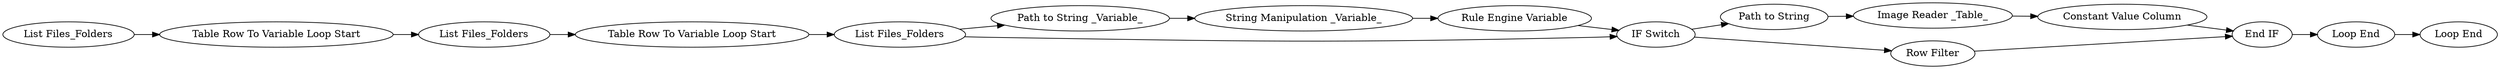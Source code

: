 digraph {
	26 [label="List Files_Folders"]
	27 [label="Table Row To Variable Loop Start"]
	28 [label="List Files_Folders"]
	29 [label="Table Row To Variable Loop Start"]
	30 [label="List Files_Folders"]
	38 [label="Loop End"]
	39 [label="Loop End"]
	40 [label="Image Reader _Table_"]
	41 [label="Path to String"]
	43 [label="Path to String _Variable_"]
	44 [label="String Manipulation _Variable_"]
	45 [label="Rule Engine Variable"]
	46 [label="IF Switch"]
	47 [label="End IF"]
	48 [label="Row Filter"]
	49 [label="Constant Value Column"]
	26 -> 27
	27 -> 28
	28 -> 29
	29 -> 30
	30 -> 43
	30 -> 46
	38 -> 39
	40 -> 49
	41 -> 40
	43 -> 44
	44 -> 45
	45 -> 46
	46 -> 41
	46 -> 48
	47 -> 38
	48 -> 47
	49 -> 47
	rankdir=LR
}
